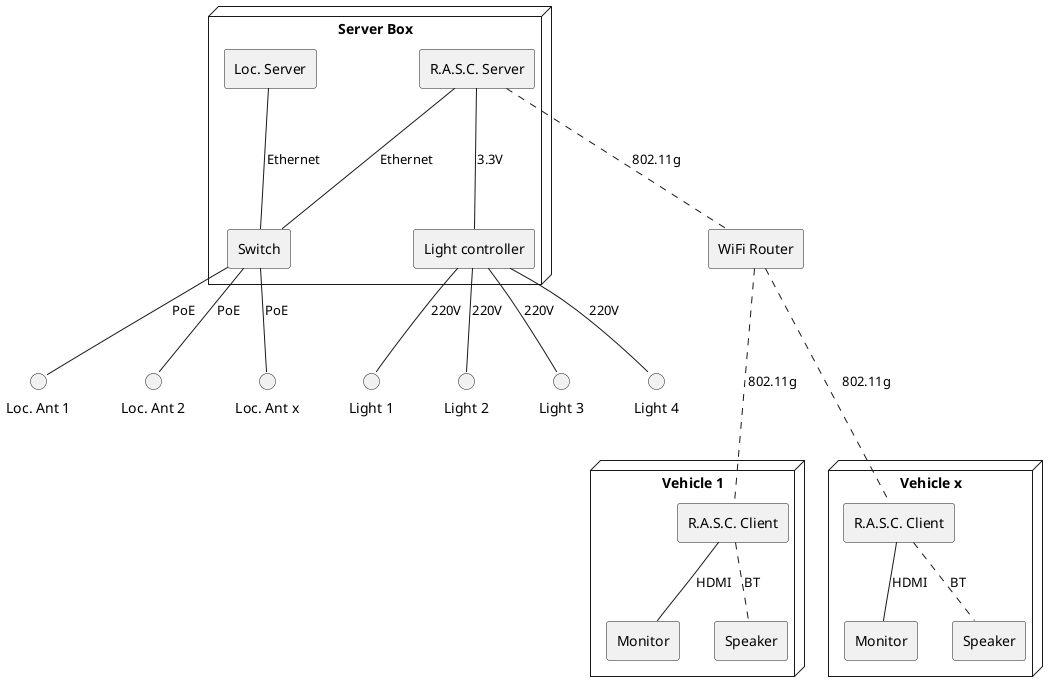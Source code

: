 @startuml

node "Server Box" as ServerDocker {
    rectangle "Loc. Server" as ls
    rectangle "R.A.S.C. Server" as rs
    rectangle "Switch" as sw
    rectangle "Light controller" as lc
    rs --- sw : Ethernet
    rs --- lc : 3.3V
    ls --- sw : Ethernet
}

circle "Loc. Ant 1" as la1
circle "Loc. Ant 2" as la2
circle "Loc. Ant x" as lax

sw -- la1 : PoE
sw -- la2 : PoE
sw -- lax : PoE

circle "Light 1" as l1
circle "Light 2" as l2
circle "Light 3" as l3
circle "Light 4" as l4

lc -- l1 : 220V
lc -- l2 : 220V
lc -- l3 : 220V
lc -- l4 : 220V

rectangle "WiFi Router" as rt

node "Vehicle 1" as vh1 {
    rectangle "R.A.S.C. Client" as cl1
    rectangle "Monitor" as mn1
    rectangle "Speaker" as sp1
    cl1 -- mn1 : HDMI
    cl1 .. sp1 : BT
}

node "Vehicle x" as vh2 {
    rectangle "R.A.S.C. Client" as cl2
    rectangle "Monitor" as mn2
    rectangle "Speaker" as sp2
    cl2 -- mn2 : HDMI
    cl2 .. sp2 : BT
}
    rs ... rt : 802.11g
    rt ... cl1 : 802.11g
    rt ... cl2 : 802.11g

@enduml
